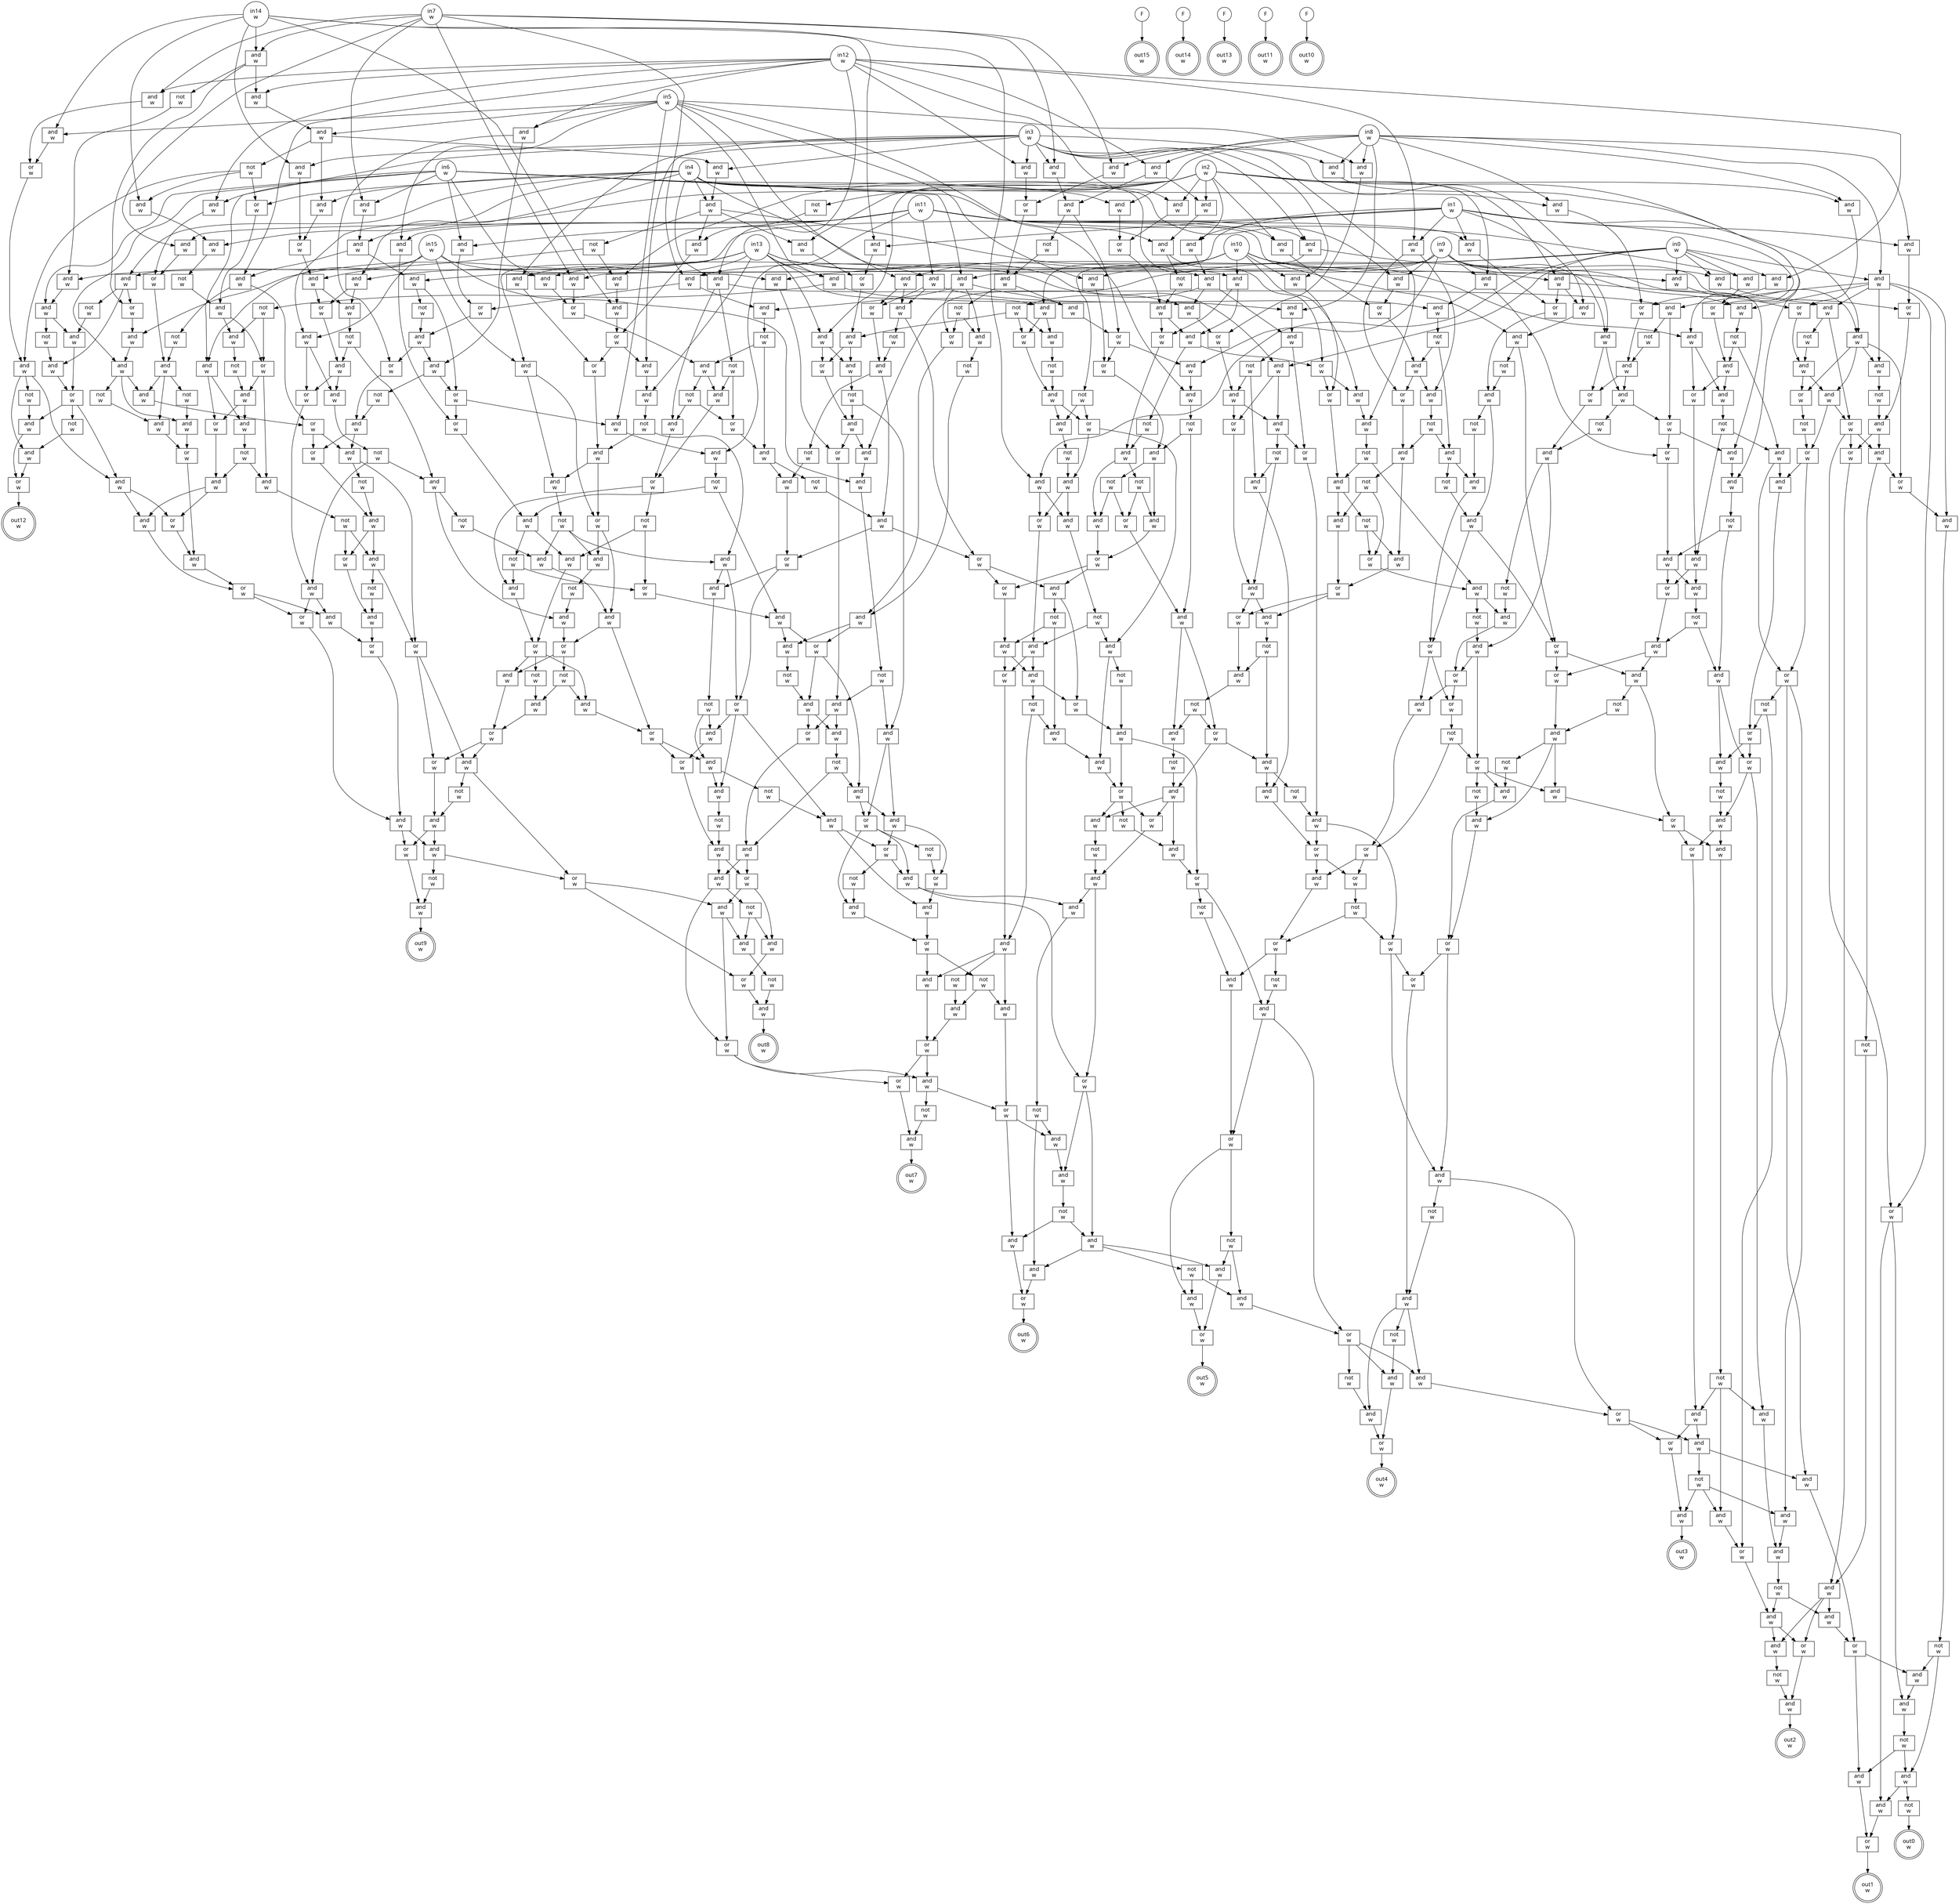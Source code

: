 digraph circuit{
	node [style = filled, fillcolor = white,shape=rect, fontname=geneva]
	g0 [label="in0\nw",shape=circle,fillcolor=white]
	g1 [label="in1\nw",shape=circle,fillcolor=white]
	g2 [label="in2\nw",shape=circle,fillcolor=white]
	g3 [label="in3\nw",shape=circle,fillcolor=white]
	g4 [label="in4\nw",shape=circle,fillcolor=white]
	g5 [label="in5\nw",shape=circle,fillcolor=white]
	g6 [label="in6\nw",shape=circle,fillcolor=white]
	g7 [label="in7\nw",shape=circle,fillcolor=white]
	g8 [label="in8\nw",shape=circle,fillcolor=white]
	g9 [label="in9\nw",shape=circle,fillcolor=white]
	g10 [label="in10\nw",shape=circle,fillcolor=white]
	g11 [label="in11\nw",shape=circle,fillcolor=white]
	g12 [label="in12\nw",shape=circle,fillcolor=white]
	g13 [label="in13\nw",shape=circle,fillcolor=white]
	g14 [label="in14\nw",shape=circle,fillcolor=white]
	g15 [label="in15\nw",shape=circle,fillcolor=white]
	g16 [label="F",shape=circle,fillcolor=white]
	g17 [label="F",shape=circle,fillcolor=white]
	g18 [label="F",shape=circle,fillcolor=white]
	g19 [label="F",shape=circle,fillcolor=white]
	g20 [label="F",shape=circle,fillcolor=white]
	g21 [label="and\nw",fillcolor=white]
	g22 [label="and\nw",fillcolor=white]
	g23 [label="and\nw",fillcolor=white]
	g24 [label="not\nw",fillcolor=white]
	g25 [label="and\nw",fillcolor=white]
	g26 [label="and\nw",fillcolor=white]
	g27 [label="and\nw",fillcolor=white]
	g28 [label="and\nw",fillcolor=white]
	g29 [label="and\nw",fillcolor=white]
	g30 [label="and\nw",fillcolor=white]
	g31 [label="and\nw",fillcolor=white]
	g32 [label="not\nw",fillcolor=white]
	g33 [label="and\nw",fillcolor=white]
	g34 [label="or\nw",fillcolor=white]
	g35 [label="and\nw",fillcolor=white]
	g36 [label="and\nw",fillcolor=white]
	g37 [label="and\nw",fillcolor=white]
	g38 [label="not\nw",fillcolor=white]
	g39 [label="and\nw",fillcolor=white]
	g40 [label="not\nw",fillcolor=white]
	g41 [label="and\nw",fillcolor=white]
	g42 [label="not\nw",fillcolor=white]
	g43 [label="and\nw",fillcolor=white]
	g44 [label="or\nw",fillcolor=white]
	g45 [label="and\nw",fillcolor=white]
	g46 [label="and\nw",fillcolor=white]
	g47 [label="or\nw",fillcolor=white]
	g48 [label="and\nw",fillcolor=white]
	g49 [label="and\nw",fillcolor=white]
	g50 [label="not\nw",fillcolor=white]
	g51 [label="and\nw",fillcolor=white]
	g52 [label="not\nw",fillcolor=white]
	g53 [label="and\nw",fillcolor=white]
	g54 [label="and\nw",fillcolor=white]
	g55 [label="or\nw",fillcolor=white]
	g56 [label="and\nw",fillcolor=white]
	g57 [label="not\nw",fillcolor=white]
	g58 [label="and\nw",fillcolor=white]
	g59 [label="not\nw",fillcolor=white]
	g60 [label="and\nw",fillcolor=white]
	g61 [label="and\nw",fillcolor=white]
	g62 [label="and\nw",fillcolor=white]
	g63 [label="not\nw",fillcolor=white]
	g64 [label="and\nw",fillcolor=white]
	g65 [label="and\nw",fillcolor=white]
	g66 [label="or\nw",fillcolor=white]
	g67 [label="not\nw",fillcolor=white]
	g68 [label="or\nw",fillcolor=white]
	g69 [label="and\nw",fillcolor=white]
	g70 [label="and\nw",fillcolor=white]
	g71 [label="and\nw",fillcolor=white]
	g72 [label="not\nw",fillcolor=white]
	g73 [label="and\nw",fillcolor=white]
	g74 [label="or\nw",fillcolor=white]
	g75 [label="and\nw",fillcolor=white]
	g76 [label="not\nw",fillcolor=white]
	g77 [label="and\nw",fillcolor=white]
	g78 [label="and\nw",fillcolor=white]
	g79 [label="and\nw",fillcolor=white]
	g80 [label="and\nw",fillcolor=white]
	g81 [label="and\nw",fillcolor=white]
	g82 [label="or\nw",fillcolor=white]
	g83 [label="and\nw",fillcolor=white]
	g84 [label="and\nw",fillcolor=white]
	g85 [label="and\nw",fillcolor=white]
	g86 [label="and\nw",fillcolor=white]
	g87 [label="or\nw",fillcolor=white]
	g88 [label="and\nw",fillcolor=white]
	g89 [label="not\nw",fillcolor=white]
	g90 [label="or\nw",fillcolor=white]
	g91 [label="and\nw",fillcolor=white]
	g92 [label="not\nw",fillcolor=white]
	g93 [label="and\nw",fillcolor=white]
	g94 [label="or\nw",fillcolor=white]
	g95 [label="not\nw",fillcolor=white]
	g96 [label="and\nw",fillcolor=white]
	g97 [label="or\nw",fillcolor=white]
	g98 [label="and\nw",fillcolor=white]
	g99 [label="and\nw",fillcolor=white]
	g100 [label="not\nw",fillcolor=white]
	g101 [label="and\nw",fillcolor=white]
	g102 [label="or\nw",fillcolor=white]
	g103 [label="and\nw",fillcolor=white]
	g104 [label="and\nw",fillcolor=white]
	g105 [label="and\nw",fillcolor=white]
	g106 [label="not\nw",fillcolor=white]
	g107 [label="or\nw",fillcolor=white]
	g108 [label="and\nw",fillcolor=white]
	g109 [label="or\nw",fillcolor=white]
	g110 [label="and\nw",fillcolor=white]
	g111 [label="not\nw",fillcolor=white]
	g112 [label="and\nw",fillcolor=white]
	g113 [label="and\nw",fillcolor=white]
	g114 [label="and\nw",fillcolor=white]
	g115 [label="not\nw",fillcolor=white]
	g116 [label="and\nw",fillcolor=white]
	g117 [label="or\nw",fillcolor=white]
	g118 [label="and\nw",fillcolor=white]
	g119 [label="not\nw",fillcolor=white]
	g120 [label="and\nw",fillcolor=white]
	g121 [label="or\nw",fillcolor=white]
	g122 [label="not\nw",fillcolor=white]
	g123 [label="or\nw",fillcolor=white]
	g124 [label="and\nw",fillcolor=white]
	g125 [label="or\nw",fillcolor=white]
	g126 [label="and\nw",fillcolor=white]
	g127 [label="not\nw",fillcolor=white]
	g128 [label="and\nw",fillcolor=white]
	g129 [label="and\nw",fillcolor=white]
	g130 [label="not\nw",fillcolor=white]
	g131 [label="or\nw",fillcolor=white]
	g132 [label="and\nw",fillcolor=white]
	g133 [label="and\nw",fillcolor=white]
	g134 [label="or\nw",fillcolor=white]
	g135 [label="not\nw",fillcolor=white]
	g136 [label="and\nw",fillcolor=white]
	g137 [label="or\nw",fillcolor=white]
	g138 [label="and\nw",fillcolor=white]
	g139 [label="and\nw",fillcolor=white]
	g140 [label="and\nw",fillcolor=white]
	g141 [label="and\nw",fillcolor=white]
	g142 [label="or\nw",fillcolor=white]
	g143 [label="and\nw",fillcolor=white]
	g144 [label="and\nw",fillcolor=white]
	g145 [label="not\nw",fillcolor=white]
	g146 [label="and\nw",fillcolor=white]
	g147 [label="and\nw",fillcolor=white]
	g148 [label="not\nw",fillcolor=white]
	g149 [label="or\nw",fillcolor=white]
	g150 [label="and\nw",fillcolor=white]
	g151 [label="and\nw",fillcolor=white]
	g152 [label="and\nw",fillcolor=white]
	g153 [label="not\nw",fillcolor=white]
	g154 [label="and\nw",fillcolor=white]
	g155 [label="not\nw",fillcolor=white]
	g156 [label="or\nw",fillcolor=white]
	g157 [label="and\nw",fillcolor=white]
	g158 [label="or\nw",fillcolor=white]
	g159 [label="not\nw",fillcolor=white]
	g160 [label="and\nw",fillcolor=white]
	g161 [label="or\nw",fillcolor=white]
	g162 [label="and\nw",fillcolor=white]
	g163 [label="or\nw",fillcolor=white]
	g164 [label="and\nw",fillcolor=white]
	g165 [label="and\nw",fillcolor=white]
	g166 [label="or\nw",fillcolor=white]
	g167 [label="and\nw",fillcolor=white]
	g168 [label="and\nw",fillcolor=white]
	g169 [label="or\nw",fillcolor=white]
	g170 [label="and\nw",fillcolor=white]
	g171 [label="and\nw",fillcolor=white]
	g172 [label="not\nw",fillcolor=white]
	g173 [label="and\nw",fillcolor=white]
	g174 [label="and\nw",fillcolor=white]
	g175 [label="or\nw",fillcolor=white]
	g176 [label="and\nw",fillcolor=white]
	g177 [label="and\nw",fillcolor=white]
	g178 [label="not\nw",fillcolor=white]
	g179 [label="or\nw",fillcolor=white]
	g180 [label="and\nw",fillcolor=white]
	g181 [label="not\nw",fillcolor=white]
	g182 [label="not\nw",fillcolor=white]
	g183 [label="or\nw",fillcolor=white]
	g184 [label="and\nw",fillcolor=white]
	g185 [label="not\nw",fillcolor=white]
	g186 [label="and\nw",fillcolor=white]
	g187 [label="or\nw",fillcolor=white]
	g188 [label="and\nw",fillcolor=white]
	g189 [label="not\nw",fillcolor=white]
	g190 [label="and\nw",fillcolor=white]
	g191 [label="and\nw",fillcolor=white]
	g192 [label="not\nw",fillcolor=white]
	g193 [label="and\nw",fillcolor=white]
	g194 [label="and\nw",fillcolor=white]
	g195 [label="and\nw",fillcolor=white]
	g196 [label="and\nw",fillcolor=white]
	g197 [label="and\nw",fillcolor=white]
	g198 [label="not\nw",fillcolor=white]
	g199 [label="and\nw",fillcolor=white]
	g200 [label="not\nw",fillcolor=white]
	g201 [label="or\nw",fillcolor=white]
	g202 [label="and\nw",fillcolor=white]
	g203 [label="or\nw",fillcolor=white]
	g204 [label="and\nw",fillcolor=white]
	g205 [label="or\nw",fillcolor=white]
	g206 [label="and\nw",fillcolor=white]
	g207 [label="and\nw",fillcolor=white]
	g208 [label="and\nw",fillcolor=white]
	g209 [label="and\nw",fillcolor=white]
	g210 [label="and\nw",fillcolor=white]
	g211 [label="and\nw",fillcolor=white]
	g212 [label="or\nw",fillcolor=white]
	g213 [label="and\nw",fillcolor=white]
	g214 [label="and\nw",fillcolor=white]
	g215 [label="not\nw",fillcolor=white]
	g216 [label="and\nw",fillcolor=white]
	g217 [label="and\nw",fillcolor=white]
	g218 [label="or\nw",fillcolor=white]
	g219 [label="or\nw",fillcolor=white]
	g220 [label="and\nw",fillcolor=white]
	g221 [label="and\nw",fillcolor=white]
	g222 [label="not\nw",fillcolor=white]
	g223 [label="and\nw",fillcolor=white]
	g224 [label="not\nw",fillcolor=white]
	g225 [label="not\nw",fillcolor=white]
	g226 [label="or\nw",fillcolor=white]
	g227 [label="and\nw",fillcolor=white]
	g228 [label="and\nw",fillcolor=white]
	g229 [label="not\nw",fillcolor=white]
	g230 [label="and\nw",fillcolor=white]
	g231 [label="or\nw",fillcolor=white]
	g232 [label="or\nw",fillcolor=white]
	g233 [label="and\nw",fillcolor=white]
	g234 [label="not\nw",fillcolor=white]
	g235 [label="and\nw",fillcolor=white]
	g236 [label="or\nw",fillcolor=white]
	g237 [label="and\nw",fillcolor=white]
	g238 [label="and\nw",fillcolor=white]
	g239 [label="or\nw",fillcolor=white]
	g240 [label="and\nw",fillcolor=white]
	g241 [label="and\nw",fillcolor=white]
	g242 [label="not\nw",fillcolor=white]
	g243 [label="and\nw",fillcolor=white]
	g244 [label="and\nw",fillcolor=white]
	g245 [label="and\nw",fillcolor=white]
	g246 [label="not\nw",fillcolor=white]
	g247 [label="and\nw",fillcolor=white]
	g248 [label="or\nw",fillcolor=white]
	g249 [label="and\nw",fillcolor=white]
	g250 [label="and\nw",fillcolor=white]
	g251 [label="not\nw",fillcolor=white]
	g252 [label="or\nw",fillcolor=white]
	g253 [label="and\nw",fillcolor=white]
	g254 [label="and\nw",fillcolor=white]
	g255 [label="and\nw",fillcolor=white]
	g256 [label="not\nw",fillcolor=white]
	g257 [label="and\nw",fillcolor=white]
	g258 [label="and\nw",fillcolor=white]
	g259 [label="or\nw",fillcolor=white]
	g260 [label="and\nw",fillcolor=white]
	g261 [label="not\nw",fillcolor=white]
	g262 [label="and\nw",fillcolor=white]
	g263 [label="or\nw",fillcolor=white]
	g264 [label="and\nw",fillcolor=white]
	g265 [label="and\nw",fillcolor=white]
	g266 [label="not\nw",fillcolor=white]
	g267 [label="and\nw",fillcolor=white]
	g268 [label="or\nw",fillcolor=white]
	g269 [label="and\nw",fillcolor=white]
	g270 [label="not\nw",fillcolor=white]
	g271 [label="and\nw",fillcolor=white]
	g272 [label="or\nw",fillcolor=white]
	g273 [label="or\nw",fillcolor=white]
	g274 [label="and\nw",fillcolor=white]
	g275 [label="not\nw",fillcolor=white]
	g276 [label="and\nw",fillcolor=white]
	g277 [label="or\nw",fillcolor=white]
	g278 [label="and\nw",fillcolor=white]
	g279 [label="or\nw",fillcolor=white]
	g280 [label="not\nw",fillcolor=white]
	g281 [label="and\nw",fillcolor=white]
	g282 [label="and\nw",fillcolor=white]
	g283 [label="or\nw",fillcolor=white]
	g284 [label="and\nw",fillcolor=white]
	g285 [label="and\nw",fillcolor=white]
	g286 [label="not\nw",fillcolor=white]
	g287 [label="not\nw",fillcolor=white]
	g288 [label="and\nw",fillcolor=white]
	g289 [label="or\nw",fillcolor=white]
	g290 [label="and\nw",fillcolor=white]
	g291 [label="and\nw",fillcolor=white]
	g292 [label="or\nw",fillcolor=white]
	g293 [label="and\nw",fillcolor=white]
	g294 [label="and\nw",fillcolor=white]
	g295 [label="and\nw",fillcolor=white]
	g296 [label="or\nw",fillcolor=white]
	g297 [label="and\nw",fillcolor=white]
	g298 [label="not\nw",fillcolor=white]
	g299 [label="and\nw",fillcolor=white]
	g300 [label="not\nw",fillcolor=white]
	g301 [label="and\nw",fillcolor=white]
	g302 [label="and\nw",fillcolor=white]
	g303 [label="not\nw",fillcolor=white]
	g304 [label="or\nw",fillcolor=white]
	g305 [label="and\nw",fillcolor=white]
	g306 [label="and\nw",fillcolor=white]
	g307 [label="or\nw",fillcolor=white]
	g308 [label="and\nw",fillcolor=white]
	g309 [label="not\nw",fillcolor=white]
	g310 [label="and\nw",fillcolor=white]
	g311 [label="or\nw",fillcolor=white]
	g312 [label="and\nw",fillcolor=white]
	g313 [label="not\nw",fillcolor=white]
	g314 [label="and\nw",fillcolor=white]
	g315 [label="and\nw",fillcolor=white]
	g316 [label="and\nw",fillcolor=white]
	g317 [label="not\nw",fillcolor=white]
	g318 [label="and\nw",fillcolor=white]
	g319 [label="not\nw",fillcolor=white]
	g320 [label="or\nw",fillcolor=white]
	g321 [label="and\nw",fillcolor=white]
	g322 [label="and\nw",fillcolor=white]
	g323 [label="not\nw",fillcolor=white]
	g324 [label="and\nw",fillcolor=white]
	g325 [label="or\nw",fillcolor=white]
	g326 [label="or\nw",fillcolor=white]
	g327 [label="and\nw",fillcolor=white]
	g328 [label="not\nw",fillcolor=white]
	g329 [label="and\nw",fillcolor=white]
	g330 [label="and\nw",fillcolor=white]
	g331 [label="not\nw",fillcolor=white]
	g332 [label="and\nw",fillcolor=white]
	g333 [label="or\nw",fillcolor=white]
	g334 [label="and\nw",fillcolor=white]
	g335 [label="and\nw",fillcolor=white]
	g336 [label="or\nw",fillcolor=white]
	g337 [label="not\nw",fillcolor=white]
	g338 [label="and\nw",fillcolor=white]
	g339 [label="or\nw",fillcolor=white]
	g340 [label="and\nw",fillcolor=white]
	g341 [label="and\nw",fillcolor=white]
	g342 [label="and\nw",fillcolor=white]
	g343 [label="and\nw",fillcolor=white]
	g344 [label="and\nw",fillcolor=white]
	g345 [label="not\nw",fillcolor=white]
	g346 [label="and\nw",fillcolor=white]
	g347 [label="and\nw",fillcolor=white]
	g348 [label="or\nw",fillcolor=white]
	g349 [label="and\nw",fillcolor=white]
	g350 [label="and\nw",fillcolor=white]
	g351 [label="not\nw",fillcolor=white]
	g352 [label="and\nw",fillcolor=white]
	g353 [label="or\nw",fillcolor=white]
	g354 [label="not\nw",fillcolor=white]
	g355 [label="and\nw",fillcolor=white]
	g356 [label="or\nw",fillcolor=white]
	g357 [label="and\nw",fillcolor=white]
	g358 [label="or\nw",fillcolor=white]
	g359 [label="and\nw",fillcolor=white]
	g360 [label="not\nw",fillcolor=white]
	g361 [label="and\nw",fillcolor=white]
	g362 [label="or\nw",fillcolor=white]
	g363 [label="not\nw",fillcolor=white]
	g364 [label="or\nw",fillcolor=white]
	g365 [label="and\nw",fillcolor=white]
	g366 [label="and\nw",fillcolor=white]
	g367 [label="not\nw",fillcolor=white]
	g368 [label="or\nw",fillcolor=white]
	g369 [label="and\nw",fillcolor=white]
	g370 [label="and\nw",fillcolor=white]
	g371 [label="not\nw",fillcolor=white]
	g372 [label="or\nw",fillcolor=white]
	g373 [label="and\nw",fillcolor=white]
	g374 [label="or\nw",fillcolor=white]
	g375 [label="and\nw",fillcolor=white]
	g376 [label="and\nw",fillcolor=white]
	g377 [label="and\nw",fillcolor=white]
	g378 [label="not\nw",fillcolor=white]
	g379 [label="and\nw",fillcolor=white]
	g380 [label="not\nw",fillcolor=white]
	g381 [label="or\nw",fillcolor=white]
	g382 [label="and\nw",fillcolor=white]
	g383 [label="and\nw",fillcolor=white]
	g384 [label="or\nw",fillcolor=white]
	g385 [label="and\nw",fillcolor=white]
	g386 [label="not\nw",fillcolor=white]
	g387 [label="and\nw",fillcolor=white]
	g388 [label="and\nw",fillcolor=white]
	g389 [label="or\nw",fillcolor=white]
	g390 [label="not\nw",fillcolor=white]
	g391 [label="or\nw",fillcolor=white]
	g392 [label="and\nw",fillcolor=white]
	g393 [label="and\nw",fillcolor=white]
	g394 [label="and\nw",fillcolor=white]
	g395 [label="not\nw",fillcolor=white]
	g396 [label="and\nw",fillcolor=white]
	g397 [label="or\nw",fillcolor=white]
	g398 [label="and\nw",fillcolor=white]
	g399 [label="or\nw",fillcolor=white]
	g400 [label="not\nw",fillcolor=white]
	g401 [label="or\nw",fillcolor=white]
	g402 [label="and\nw",fillcolor=white]
	g403 [label="and\nw",fillcolor=white]
	g404 [label="and\nw",fillcolor=white]
	g405 [label="or\nw",fillcolor=white]
	g406 [label="not\nw",fillcolor=white]
	g407 [label="and\nw",fillcolor=white]
	g408 [label="or\nw",fillcolor=white]
	g409 [label="and\nw",fillcolor=white]
	g410 [label="and\nw",fillcolor=white]
	g411 [label="not\nw",fillcolor=white]
	g412 [label="or\nw",fillcolor=white]
	g413 [label="and\nw",fillcolor=white]
	g414 [label="not\nw",fillcolor=white]
	g415 [label="or\nw",fillcolor=white]
	g416 [label="and\nw",fillcolor=white]
	g417 [label="and\nw",fillcolor=white]
	g418 [label="not\nw",fillcolor=white]
	g419 [label="and\nw",fillcolor=white]
	g420 [label="or\nw",fillcolor=white]
	g421 [label="and\nw",fillcolor=white]
	g422 [label="not\nw",fillcolor=white]
	g423 [label="and\nw",fillcolor=white]
	g424 [label="or\nw",fillcolor=white]
	g425 [label="and\nw",fillcolor=white]
	g426 [label="not\nw",fillcolor=white]
	g427 [label="and\nw",fillcolor=white]
	g428 [label="and\nw",fillcolor=white]
	g429 [label="not\nw",fillcolor=white]
	g430 [label="and\nw",fillcolor=white]
	g431 [label="or\nw",fillcolor=white]
	g432 [label="and\nw",fillcolor=white]
	g433 [label="not\nw",fillcolor=white]
	g434 [label="and\nw",fillcolor=white]
	g435 [label="and\nw",fillcolor=white]
	g436 [label="and\nw",fillcolor=white]
	g437 [label="or\nw",fillcolor=white]
	g438 [label="not\nw",fillcolor=white]
	g439 [label="and\nw",fillcolor=white]
	g440 [label="or\nw",fillcolor=white]
	g441 [label="not\nw",fillcolor=white]
	g442 [label="and\nw",fillcolor=white]
	g443 [label="or\nw",fillcolor=white]
	g444 [label="and\nw",fillcolor=white]
	g445 [label="and\nw",fillcolor=white]
	g446 [label="not\nw",fillcolor=white]
	g447 [label="and\nw",fillcolor=white]
	g448 [label="and\nw",fillcolor=white]
	g449 [label="or\nw",fillcolor=white]
	g450 [label="and\nw",fillcolor=white]
	g451 [label="and\nw",fillcolor=white]
	g452 [label="not\nw",fillcolor=white]
	g453 [label="or\nw",fillcolor=white]
	g454 [label="and\nw",fillcolor=white]
	g455 [label="not\nw",fillcolor=white]
	g456 [label="or\nw",fillcolor=white]
	g457 [label="and\nw",fillcolor=white]
	g458 [label="and\nw",fillcolor=white]
	g459 [label="not\nw",fillcolor=white]
	g460 [label="and\nw",fillcolor=white]
	g461 [label="or\nw",fillcolor=white]
	g462 [label="or\nw",fillcolor=white]
	g463 [label="not\nw",fillcolor=white]
	g464 [label="or\nw",fillcolor=white]
	g465 [label="not\nw",fillcolor=white]
	g466 [label="and\nw",fillcolor=white]
	g467 [label="or\nw",fillcolor=white]
	g468 [label="or\nw",fillcolor=white]
	g469 [label="not\nw",fillcolor=white]
	g470 [label="or\nw",fillcolor=white]
	g471 [label="and\nw",fillcolor=white]
	g472 [label="or\nw",fillcolor=white]
	g473 [label="and\nw",fillcolor=white]
	g474 [label="not\nw",fillcolor=white]
	g475 [label="and\nw",fillcolor=white]
	g476 [label="or\nw",fillcolor=white]
	g477 [label="and\nw",fillcolor=white]
	g478 [label="not\nw",fillcolor=white]
	g479 [label="and\nw",fillcolor=white]
	g480 [label="or\nw",fillcolor=white]
	g481 [label="and\nw",fillcolor=white]
	g482 [label="or\nw",fillcolor=white]
	g483 [label="not\nw",fillcolor=white]
	g484 [label="and\nw",fillcolor=white]
	g485 [label="not\nw",fillcolor=white]
	g486 [label="and\nw",fillcolor=white]
	g487 [label="not\nw",fillcolor=white]
	g488 [label="and\nw",fillcolor=white]
	g489 [label="not\nw",fillcolor=white]
	g490 [label="and\nw",fillcolor=white]
	g491 [label="or\nw",fillcolor=white]
	g492 [label="and\nw",fillcolor=white]
	g493 [label="and\nw",fillcolor=white]
	g494 [label="not\nw",fillcolor=white]
	g495 [label="and\nw",fillcolor=white]
	g496 [label="or\nw",fillcolor=white]
	g497 [label="and\nw",fillcolor=white]
	g498 [label="and\nw",fillcolor=white]
	g499 [label="not\nw",fillcolor=white]
	g500 [label="and\nw",fillcolor=white]
	g501 [label="or\nw",fillcolor=white]
	g502 [label="and\nw",fillcolor=white]
	g503 [label="and\nw",fillcolor=white]
	g504 [label="not\nw",fillcolor=white]
	g505 [label="or\nw",fillcolor=white]
	g506 [label="and\nw",fillcolor=white]
	g507 [label="and\nw",fillcolor=white]
	g508 [label="and\nw",fillcolor=white]
	g509 [label="or\nw",fillcolor=white]
	g510 [label="not\nw",fillcolor=white]
	g511 [label="and\nw",fillcolor=white]
	g512 [label="or\nw",fillcolor=white]
	g513 [label="or\nw",fillcolor=white]
	g514 [label="and\nw",fillcolor=white]
	g515 [label="not\nw",fillcolor=white]
	g516 [label="and\nw",fillcolor=white]
	g517 [label="and\nw",fillcolor=white]
	g518 [label="and\nw",fillcolor=white]
	g519 [label="or\nw",fillcolor=white]
	g520 [label="not\nw",fillcolor=white]
	g521 [label="and\nw",fillcolor=white]
	g522 [label="or\nw",fillcolor=white]
	g523 [label="and\nw",fillcolor=white]
	g524 [label="or\nw",fillcolor=white]
	g525 [label="and\nw",fillcolor=white]
	g526 [label="or\nw",fillcolor=white]
	g527 [label="not\nw",fillcolor=white]
	g528 [label="and\nw",fillcolor=white]
	g529 [label="or\nw",fillcolor=white]
	g530 [label="or\nw",fillcolor=white]
	g531 [label="not\nw",fillcolor=white]
	g532 [label="and\nw",fillcolor=white]
	g533 [label="or\nw",fillcolor=white]
	g534 [label="or\nw",fillcolor=white]
	g535 [label="and\nw",fillcolor=white]
	g536 [label="not\nw",fillcolor=white]
	g537 [label="and\nw",fillcolor=white]
	g538 [label="and\nw",fillcolor=white]
	g539 [label="not\nw",fillcolor=white]
	g540 [label="and\nw",fillcolor=white]
	g541 [label="or\nw",fillcolor=white]
	g542 [label="and\nw",fillcolor=white]
	g543 [label="or\nw",fillcolor=white]
	g544 [label="and\nw",fillcolor=white]
	g545 [label="and\nw",fillcolor=white]
	g546 [label="not\nw",fillcolor=white]
	g547 [label="and\nw",fillcolor=white]
	g548 [label="and\nw",fillcolor=white]
	g549 [label="and\nw",fillcolor=white]
	g550 [label="not\nw",fillcolor=white]
	g551 [label="and\nw",fillcolor=white]
	g552 [label="or\nw",fillcolor=white]
	g553 [label="and\nw",fillcolor=white]
	g554 [label="or\nw",fillcolor=white]
	g555 [label="or\nw",fillcolor=white]
	g556 [label="and\nw",fillcolor=white]
	g557 [label="or\nw",fillcolor=white]
	g558 [label="and\nw",fillcolor=white]
	g559 [label="and\nw",fillcolor=white]
	g560 [label="or\nw",fillcolor=white]
	g561 [label="and\nw",fillcolor=white]
	g562 [label="not\nw",fillcolor=white]
	g563 [label="not\nw",fillcolor=white]
	g564 [label="or\nw",fillcolor=white]
	g565 [label="and\nw",fillcolor=white]
	g566 [label="or\nw",fillcolor=white]
	g567 [label="and\nw",fillcolor=white]
	g568 [label="not\nw",fillcolor=white]
	g569 [label="and\nw",fillcolor=white]
	g570 [label="and\nw",fillcolor=white]
	g571 [label="or\nw",fillcolor=white]
	g572 [label="and\nw",fillcolor=white]
	g573 [label="and\nw",fillcolor=white]
	g574 [label="not\nw",fillcolor=white]
	g575 [label="and\nw",fillcolor=white]
	g576 [label="and\nw",fillcolor=white]
	g577 [label="not\nw",fillcolor=white]
	g578 [label="and\nw",fillcolor=white]
	g579 [label="or\nw",fillcolor=white]
	g580 [label="out0\nw",shape=doublecircle,fillcolor=white]
	g581 [label="out1\nw",shape=doublecircle,fillcolor=white]
	g582 [label="out2\nw",shape=doublecircle,fillcolor=white]
	g583 [label="out3\nw",shape=doublecircle,fillcolor=white]
	g584 [label="out4\nw",shape=doublecircle,fillcolor=white]
	g585 [label="out5\nw",shape=doublecircle,fillcolor=white]
	g586 [label="out6\nw",shape=doublecircle,fillcolor=white]
	g587 [label="out7\nw",shape=doublecircle,fillcolor=white]
	g588 [label="out8\nw",shape=doublecircle,fillcolor=white]
	g589 [label="out9\nw",shape=doublecircle,fillcolor=white]
	g590 [label="out10\nw",shape=doublecircle,fillcolor=white]
	g591 [label="out11\nw",shape=doublecircle,fillcolor=white]
	g592 [label="out12\nw",shape=doublecircle,fillcolor=white]
	g593 [label="out13\nw",shape=doublecircle,fillcolor=white]
	g594 [label="out14\nw",shape=doublecircle,fillcolor=white]
	g595 [label="out15\nw",shape=doublecircle,fillcolor=white]
	edge [fontname=Geneva,fontcolor=forestgreen]
	g0->g343
	g0->g347
	g0->g376
	g0->g403
	g0->g442
	g0->g444
	g0->g490
	g0->g523
	g0->g556
	g1->g254
	g1->g291
	g1->g293
	g1->g306
	g1->g315
	g1->g329
	g1->g332
	g1->g340
	g1->g341
	g1->g342
	g2->g196
	g2->g207
	g2->g209
	g2->g210
	g2->g211
	g2->g213
	g2->g238
	g2->g240
	g2->g244
	g2->g245
	g2->g246
	g2->g293
	g2->g451
	g3->g141
	g3->g143
	g3->g151
	g3->g167
	g3->g168
	g3->g170
	g3->g191
	g3->g193
	g3->g194
	g3->g195
	g3->g221
	g3->g249
	g4->g80
	g4->g103
	g4->g104
	g4->g105
	g4->g107
	g4->g113
	g4->g128
	g4->g138
	g4->g139
	g4->g140
	g4->g144
	g5->g54
	g5->g56
	g5->g61
	g5->g64
	g5->g70
	g5->g73
	g5->g77
	g5->g78
	g5->g79
	g5->g177
	g6->g31
	g6->g33
	g6->g35
	g6->g43
	g6->g46
	g6->g48
	g6->g53
	g6->g84
	g6->g214
	g7->g22
	g7->g26
	g7->g27
	g7->g28
	g7->g29
	g7->g30
	g7->g35
	g7->g170
	g8->g21
	g8->g30
	g8->g53
	g8->g62
	g8->g79
	g8->g140
	g8->g195
	g8->g245
	g8->g342
	g8->g444
	g9->g29
	g9->g48
	g9->g78
	g9->g139
	g9->g176
	g9->g194
	g9->g240
	g9->g341
	g9->g450
	g9->g556
	g10->g28
	g10->g41
	g10->g46
	g10->g77
	g10->g138
	g10->g193
	g10->g220
	g10->g244
	g10->g340
	g10->g523
	g11->g27
	g11->g36
	g11->g43
	g11->g71
	g11->g73
	g11->g128
	g11->g191
	g11->g238
	g11->g330
	g11->g332
	g11->g490
	g12->g21
	g12->g23
	g12->g26
	g12->g33
	g12->g37
	g12->g64
	g12->g113
	g12->g168
	g12->g211
	g12->g315
	g12->g442
	g13->g25
	g13->g61
	g13->g83
	g13->g103
	g13->g167
	g13->g209
	g13->g250
	g13->g295
	g13->g306
	g13->g403
	g14->g22
	g14->g54
	g14->g60
	g14->g141
	g14->g208
	g14->g291
	g14->g376
	g15->g80
	g15->g151
	g15->g196
	g15->g254
	g15->g344
	g15->g347
	g16->g595
	g17->g594
	g18->g593
	g19->g591
	g20->g590
	g21->g171
	g21->g213
	g22->g23
	g22->g24
	g22->g82
	g23->g56
	g24->g25
	g25->g31
	g26->g55
	g27->g34
	g28->g44
	g28->g49
	g29->g47
	g30->g169
	g31->g32
	g31->g96
	g32->g81
	g33->g34
	g34->g39
	g35->g36
	g36->g37
	g36->g41
	g37->g38
	g37->g87
	g38->g39
	g39->g40
	g39->g86
	g39->g93
	g40->g85
	g41->g42
	g41->g66
	g42->g45
	g43->g44
	g44->g45
	g45->g65
	g45->g68
	g46->g47
	g47->g51
	g48->g49
	g48->g174
	g48->g183
	g48->g184
	g49->g50
	g50->g51
	g50->g126
	g51->g52
	g51->g116
	g52->g114
	g52->g125
	g53->g212
	g54->g55
	g55->g58
	g56->g57
	g56->g104
	g56->g143
	g57->g58
	g57->g60
	g57->g107
	g58->g59
	g58->g99
	g58->g101
	g59->g98
	g60->g105
	g61->g62
	g61->g63
	g62->g297
	g63->g109
	g63->g110
	g64->g65
	g64->g68
	g65->g66
	g65->g67
	g66->g70
	g66->g74
	g67->g69
	g68->g69
	g69->g88
	g69->g90
	g70->g71
	g71->g72
	g72->g75
	g72->g124
	g73->g74
	g74->g75
	g75->g76
	g75->g120
	g76->g118
	g76->g123
	g77->g129
	g77->g131
	g78->g179
	g79->g296
	g80->g81
	g80->g82
	g80->g95
	g81->g97
	g82->g83
	g83->g84
	g84->g85
	g84->g86
	g84->g92
	g85->g94
	g86->g87
	g87->g88
	g87->g90
	g88->g89
	g88->g158
	g89->g91
	g90->g91
	g91->g156
	g91->g157
	g92->g93
	g93->g94
	g94->g164
	g95->g96
	g96->g97
	g97->g98
	g97->g99
	g97->g100
	g98->g102
	g99->g163
	g99->g165
	g100->g101
	g101->g102
	g102->g592
	g103->g147
	g103->g149
	g104->g142
	g105->g106
	g106->g108
	g107->g108
	g108->g109
	g108->g110
	g109->g112
	g109->g154
	g110->g111
	g111->g112
	g112->g152
	g112->g161
	g113->g114
	g113->g115
	g113->g445
	g114->g117
	g115->g116
	g115->g125
	g116->g117
	g117->g118
	g117->g119
	g118->g121
	g119->g120
	g119->g123
	g120->g121
	g121->g122
	g121->g269
	g121->g282
	g122->g271
	g123->g124
	g124->g187
	g124->g188
	g125->g126
	g126->g127
	g126->g136
	g127->g133
	g128->g129
	g128->g131
	g128->g241
	g129->g130
	g129->g134
	g130->g132
	g131->g132
	g132->g133
	g132->g135
	g133->g134
	g133->g137
	g134->g232
	g134->g233
	g135->g136
	g136->g137
	g137->g259
	g137->g260
	g138->g217
	g138->g226
	g139->g239
	g140->g443
	g141->g142
	g142->g146
	g143->g144
	g144->g145
	g144->g210
	g144->g247
	g144->g294
	g145->g146
	g145->g207
	g146->g147
	g146->g149
	g147->g148
	g148->g150
	g148->g199
	g149->g150
	g150->g197
	g150->g201
	g151->g152
	g151->g161
	g152->g153
	g153->g154
	g153->g162
	g154->g155
	g155->g156
	g155->g157
	g156->g160
	g157->g158
	g157->g159
	g158->g273
	g158->g274
	g159->g160
	g160->g205
	g161->g162
	g162->g163
	g162->g165
	g163->g164
	g164->g166
	g165->g166
	g166->g203
	g166->g204
	g167->g252
	g168->g169
	g169->g173
	g170->g171
	g171->g172
	g171->g175
	g172->g173
	g173->g174
	g173->g182
	g174->g175
	g175->g176
	g175->g179
	g176->g177
	g177->g178
	g178->g180
	g178->g237
	g179->g180
	g180->g181
	g180->g230
	g181->g228
	g181->g236
	g182->g183
	g182->g184
	g183->g186
	g184->g185
	g185->g186
	g186->g187
	g186->g188
	g187->g190
	g187->g352
	g188->g189
	g189->g190
	g190->g350
	g190->g364
	g191->g192
	g191->g484
	g192->g311
	g192->g312
	g193->g219
	g194->g448
	g194->g456
	g195->g491
	g196->g197
	g196->g201
	g197->g198
	g198->g199
	g198->g202
	g199->g200
	g199->g267
	g200->g257
	g201->g202
	g202->g203
	g202->g204
	g203->g206
	g204->g205
	g205->g206
	g206->g277
	g206->g278
	g207->g208
	g208->g248
	g209->g302
	g209->g304
	g210->g292
	g211->g212
	g212->g216
	g213->g214
	g214->g215
	g214->g218
	g215->g216
	g216->g217
	g216->g226
	g217->g218
	g217->g225
	g218->g219
	g218->g220
	g219->g223
	g220->g221
	g221->g222
	g222->g223
	g222->g327
	g223->g224
	g223->g324
	g224->g322
	g224->g326
	g225->g227
	g226->g227
	g227->g228
	g227->g229
	g228->g231
	g229->g230
	g229->g236
	g230->g231
	g231->g232
	g231->g233
	g232->g235
	g233->g234
	g233->g384
	g234->g235
	g234->g387
	g235->g383
	g235->g391
	g236->g237
	g237->g415
	g237->g421
	g238->g239
	g239->g243
	g240->g241
	g240->g453
	g241->g242
	g242->g243
	g242->g318
	g243->g316
	g243->g320
	g244->g329
	g244->g333
	g244->g486
	g245->g524
	g246->g247
	g247->g248
	g248->g249
	g248->g252
	g249->g250
	g250->g251
	g251->g253
	g251->g258
	g252->g253
	g253->g255
	g253->g263
	g254->g255
	g254->g263
	g255->g256
	g256->g257
	g256->g258
	g256->g265
	g257->g264
	g258->g259
	g258->g260
	g259->g262
	g259->g285
	g259->g288
	g260->g261
	g261->g262
	g261->g284
	g262->g289
	g263->g264
	g263->g265
	g264->g268
	g264->g283
	g265->g266
	g266->g267
	g267->g268
	g268->g269
	g268->g270
	g269->g272
	g270->g271
	g270->g282
	g271->g272
	g272->g273
	g272->g274
	g273->g276
	g274->g275
	g274->g279
	g275->g276
	g276->g277
	g276->g278
	g277->g281
	g278->g279
	g278->g280
	g279->g369
	g279->g374
	g280->g281
	g281->g589
	g282->g283
	g283->g284
	g283->g289
	g284->g285
	g284->g287
	g285->g286
	g286->g290
	g287->g288
	g288->g357
	g288->g358
	g289->g290
	g290->g366
	g290->g368
	g291->g292
	g292->g301
	g293->g294
	g294->g295
	g294->g297
	g294->g300
	g295->g296
	g296->g299
	g297->g298
	g297->g405
	g298->g299
	g298->g407
	g299->g404
	g299->g408
	g300->g301
	g300->g307
	g300->g308
	g301->g302
	g301->g304
	g302->g303
	g303->g305
	g303->g346
	g304->g305
	g305->g343
	g305->g348
	g306->g307
	g306->g308
	g307->g310
	g308->g309
	g309->g310
	g310->g311
	g310->g312
	g311->g314
	g311->g379
	g312->g313
	g313->g314
	g314->g377
	g314->g381
	g315->g316
	g315->g320
	g316->g317
	g317->g318
	g317->g321
	g318->g319
	g318->g338
	g319->g335
	g320->g321
	g321->g322
	g321->g323
	g322->g325
	g323->g324
	g323->g326
	g324->g325
	g325->g410
	g325->g412
	g326->g327
	g327->g328
	g327->g460
	g328->g458
	g329->g330
	g330->g331
	g330->g336
	g331->g334
	g332->g333
	g333->g334
	g334->g335
	g334->g337
	g335->g336
	g335->g339
	g336->g503
	g336->g505
	g337->g338
	g338->g339
	g339->g462
	g339->g466
	g340->g493
	g340->g496
	g341->g488
	g341->g526
	g341->g528
	g341->g560
	g342->g557
	g343->g344
	g344->g345
	g345->g346
	g345->g349
	g346->g353
	g346->g355
	g347->g348
	g348->g349
	g349->g350
	g349->g364
	g350->g351
	g351->g352
	g351->g365
	g352->g353
	g352->g355
	g353->g354
	g353->g359
	g353->g361
	g354->g356
	g355->g356
	g355->g358
	g356->g357
	g357->g362
	g358->g359
	g358->g360
	g359->g428
	g359->g431
	g360->g361
	g361->g362
	g362->g363
	g362->g393
	g363->g394
	g363->g396
	g364->g365
	g365->g366
	g365->g368
	g366->g367
	g366->g372
	g367->g370
	g367->g373
	g368->g369
	g368->g373
	g369->g370
	g369->g372
	g370->g371
	g371->g375
	g372->g398
	g372->g401
	g373->g374
	g374->g375
	g375->g588
	g376->g377
	g376->g381
	g377->g378
	g378->g379
	g378->g382
	g379->g380
	g379->g388
	g380->g385
	g381->g382
	g382->g383
	g382->g391
	g383->g384
	g383->g386
	g384->g385
	g385->g389
	g385->g440
	g386->g387
	g386->g392
	g387->g388
	g388->g389
	g389->g390
	g389->g424
	g389->g425
	g390->g439
	g391->g392
	g392->g393
	g392->g394
	g392->g395
	g393->g397
	g394->g399
	g395->g396
	g396->g397
	g397->g398
	g397->g401
	g398->g399
	g398->g400
	g399->g430
	g399->g434
	g400->g402
	g401->g402
	g402->g587
	g403->g404
	g403->g408
	g404->g405
	g404->g406
	g405->g419
	g406->g407
	g406->g409
	g407->g417
	g408->g409
	g409->g410
	g409->g412
	g410->g411
	g411->g413
	g411->g416
	g412->g413
	g413->g414
	g414->g415
	g414->g421
	g415->g416
	g415->g423
	g416->g417
	g416->g418
	g417->g420
	g418->g419
	g419->g420
	g419->g470
	g420->g468
	g420->g471
	g421->g422
	g422->g423
	g423->g424
	g423->g425
	g423->g439
	g424->g427
	g425->g426
	g426->g427
	g427->g428
	g427->g431
	g428->g429
	g429->g430
	g429->g436
	g430->g432
	g431->g432
	g431->g435
	g432->g433
	g433->g434
	g433->g435
	g434->g437
	g435->g436
	g435->g438
	g435->g479
	g436->g437
	g437->g586
	g438->g477
	g438->g481
	g439->g440
	g440->g441
	g440->g475
	g441->g473
	g442->g443
	g443->g447
	g444->g445
	g444->g484
	g444->g486
	g444->g488
	g444->g555
	g444->g561
	g445->g446
	g445->g449
	g446->g447
	g447->g448
	g447->g456
	g448->g449
	g448->g455
	g449->g450
	g449->g453
	g450->g451
	g451->g452
	g452->g454
	g452->g500
	g453->g454
	g454->g498
	g454->g501
	g455->g457
	g456->g457
	g457->g458
	g457->g459
	g458->g461
	g458->g464
	g459->g460
	g460->g461
	g461->g462
	g461->g466
	g462->g463
	g463->g464
	g463->g467
	g464->g465
	g464->g508
	g464->g511
	g465->g507
	g466->g467
	g467->g468
	g467->g471
	g468->g469
	g469->g470
	g469->g472
	g470->g513
	g470->g514
	g471->g472
	g472->g473
	g472->g474
	g473->g476
	g474->g475
	g475->g476
	g475->g482
	g476->g477
	g476->g478
	g477->g480
	g478->g479
	g478->g481
	g479->g480
	g480->g585
	g481->g482
	g482->g483
	g482->g518
	g482->g521
	g483->g517
	g484->g485
	g485->g492
	g485->g495
	g486->g487
	g486->g554
	g487->g525
	g488->g489
	g489->g558
	g490->g491
	g491->g492
	g492->g493
	g492->g496
	g493->g494
	g494->g495
	g494->g497
	g495->g530
	g495->g532
	g496->g497
	g497->g498
	g497->g501
	g498->g499
	g499->g500
	g499->g502
	g500->g534
	g500->g535
	g501->g502
	g502->g503
	g502->g505
	g503->g504
	g503->g509
	g504->g506
	g505->g506
	g506->g507
	g506->g508
	g506->g510
	g507->g512
	g508->g509
	g509->g538
	g509->g541
	g510->g511
	g511->g512
	g512->g513
	g512->g514
	g513->g516
	g514->g515
	g514->g519
	g515->g516
	g516->g517
	g516->g518
	g516->g520
	g517->g522
	g518->g519
	g519->g543
	g519->g544
	g520->g521
	g521->g522
	g522->g584
	g523->g524
	g524->g525
	g525->g526
	g525->g528
	g526->g527
	g527->g529
	g528->g529
	g528->g554
	g529->g530
	g529->g532
	g530->g531
	g530->g548
	g530->g552
	g531->g533
	g531->g545
	g532->g533
	g533->g534
	g533->g535
	g534->g537
	g534->g540
	g535->g536
	g536->g537
	g537->g538
	g537->g541
	g538->g539
	g539->g540
	g539->g542
	g539->g551
	g540->g549
	g541->g542
	g542->g543
	g542->g544
	g543->g547
	g544->g545
	g544->g546
	g545->g571
	g546->g547
	g546->g548
	g546->g551
	g547->g583
	g548->g549
	g549->g550
	g550->g553
	g550->g570
	g551->g552
	g552->g553
	g553->g566
	g553->g567
	g554->g555
	g554->g559
	g554->g564
	g555->g573
	g555->g576
	g556->g557
	g557->g558
	g558->g559
	g558->g564
	g559->g560
	g559->g563
	g560->g561
	g561->g562
	g562->g572
	g562->g575
	g563->g565
	g564->g565
	g565->g566
	g565->g567
	g565->g570
	g566->g569
	g567->g568
	g568->g569
	g569->g582
	g570->g571
	g571->g572
	g571->g578
	g572->g573
	g573->g574
	g574->g575
	g574->g578
	g575->g576
	g575->g577
	g576->g579
	g577->g580
	g578->g579
	g579->g581
}